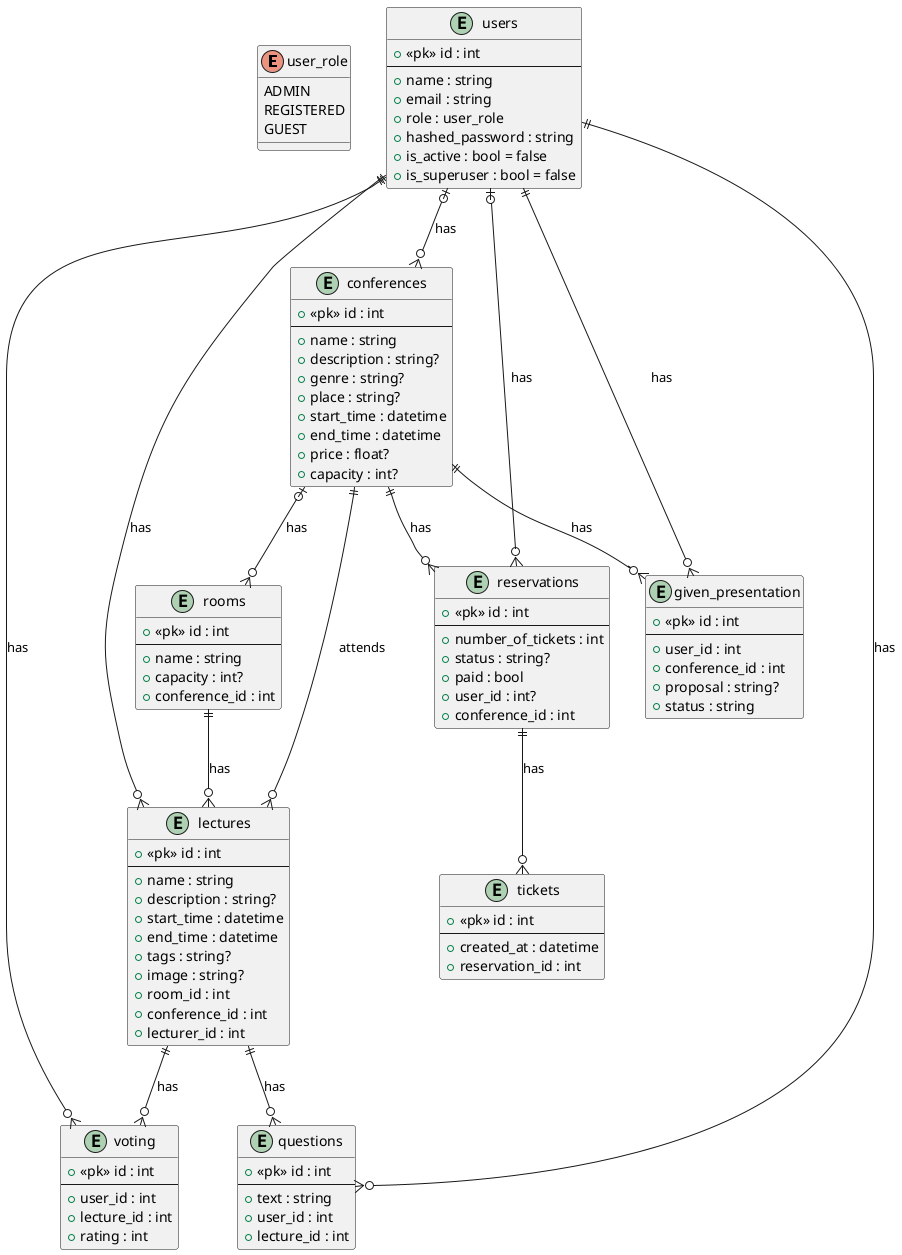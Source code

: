 @startuml

enum user_role {
    ADMIN
    REGISTERED
    GUEST
}

entity conferences {
    +<<pk>> id : int
	---
    +name : string
    +description : string?
    +genre : string?
    +place : string?
    +start_time : datetime
    +end_time : datetime
    +price : float?
    +capacity : int?
}

entity users {
    +<<pk>> id : int
	---
    +name : string
    +email : string
    +role : user_role
    +hashed_password : string
    +is_active : bool = false
    +is_superuser : bool = false
}

entity rooms {
    +<<pk>> id : int
	---
    +name : string
    +capacity : int?
    +conference_id : int
}

entity reservations {
    +<<pk>> id : int
	---
    +number_of_tickets : int
    +status : string?
    +paid : bool
    +user_id : int?
    +conference_id : int
}

entity tickets {
    +<<pk>> id : int
	---
    +created_at : datetime
    +reservation_id : int
}

entity lectures {
    +<<pk>> id : int
	---
    +name : string
    +description : string?
    +start_time : datetime
    +end_time : datetime
    +tags : string?
    +image : string?
    +room_id : int
    +conference_id : int
    +lecturer_id : int
}

entity given_presentation {
    +<<pk>> id : int
	---
    +user_id : int
    +conference_id : int
    +proposal : string?
    +status : string
}

entity voting {
    +<<pk>> id : int
	---
    +user_id : int
    +lecture_id : int
    +rating : int
}

entity questions {
    +<<pk>> id : int
	---
    +text : string
    +user_id : int
    +lecture_id : int
}

conferences |o--o{ rooms : "has"
conferences ||--o{ lectures : "attends"
conferences ||--o{ reservations : "has"
conferences ||--o{ given_presentation : "has"
users |o--o{ conferences : "has"
users |o--o{ reservations : "has"
users ||--o{ lectures : "has"
users ||--o{ voting : "has"
users ||--o{ questions : "has"
users ||--o{ given_presentation : "has"
rooms ||--o{ lectures : "has"
reservations ||--o{ tickets : "has"
lectures ||--o{ voting : "has"
lectures ||--o{ questions : "has"

@enduml
